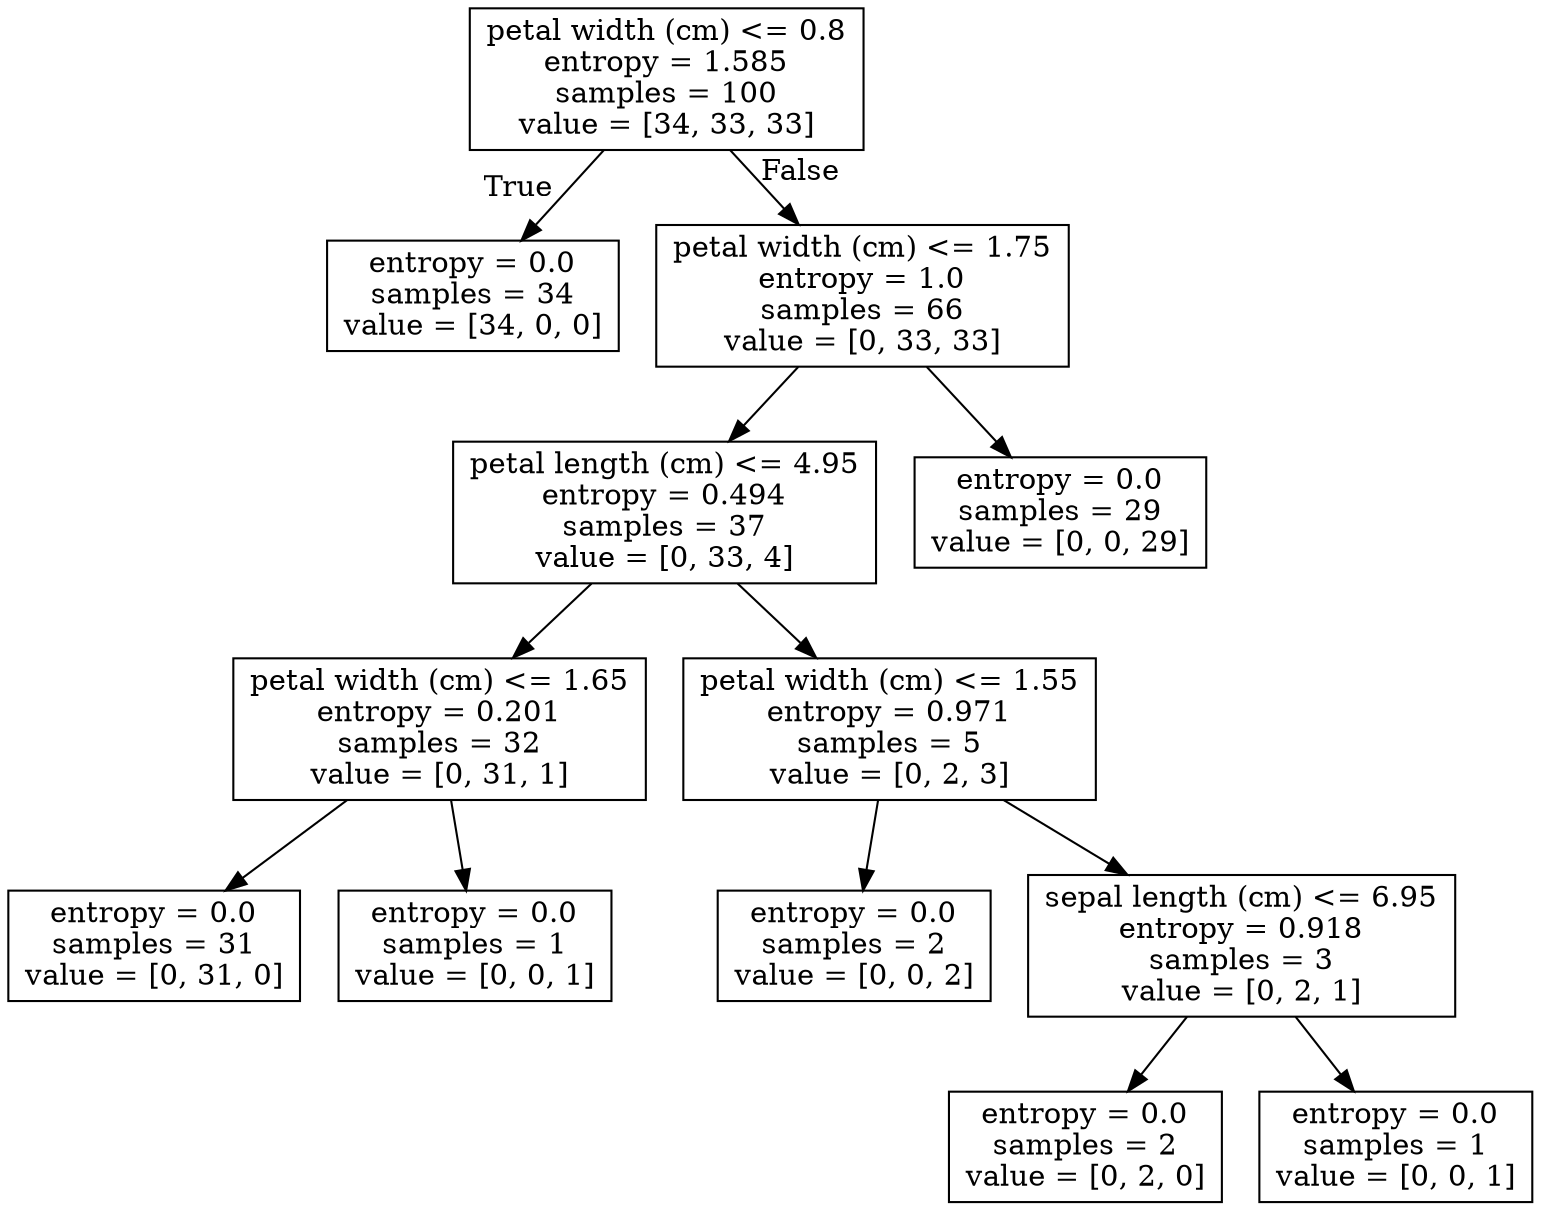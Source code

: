digraph Tree {
node [shape=box] ;
0 [label="petal width (cm) <= 0.8\nentropy = 1.585\nsamples = 100\nvalue = [34, 33, 33]"] ;
1 [label="entropy = 0.0\nsamples = 34\nvalue = [34, 0, 0]"] ;
0 -> 1 [labeldistance=2.5, labelangle=45, headlabel="True"] ;
2 [label="petal width (cm) <= 1.75\nentropy = 1.0\nsamples = 66\nvalue = [0, 33, 33]"] ;
0 -> 2 [labeldistance=2.5, labelangle=-45, headlabel="False"] ;
3 [label="petal length (cm) <= 4.95\nentropy = 0.494\nsamples = 37\nvalue = [0, 33, 4]"] ;
2 -> 3 ;
4 [label="petal width (cm) <= 1.65\nentropy = 0.201\nsamples = 32\nvalue = [0, 31, 1]"] ;
3 -> 4 ;
5 [label="entropy = 0.0\nsamples = 31\nvalue = [0, 31, 0]"] ;
4 -> 5 ;
6 [label="entropy = 0.0\nsamples = 1\nvalue = [0, 0, 1]"] ;
4 -> 6 ;
7 [label="petal width (cm) <= 1.55\nentropy = 0.971\nsamples = 5\nvalue = [0, 2, 3]"] ;
3 -> 7 ;
8 [label="entropy = 0.0\nsamples = 2\nvalue = [0, 0, 2]"] ;
7 -> 8 ;
9 [label="sepal length (cm) <= 6.95\nentropy = 0.918\nsamples = 3\nvalue = [0, 2, 1]"] ;
7 -> 9 ;
10 [label="entropy = 0.0\nsamples = 2\nvalue = [0, 2, 0]"] ;
9 -> 10 ;
11 [label="entropy = 0.0\nsamples = 1\nvalue = [0, 0, 1]"] ;
9 -> 11 ;
12 [label="entropy = 0.0\nsamples = 29\nvalue = [0, 0, 29]"] ;
2 -> 12 ;
}